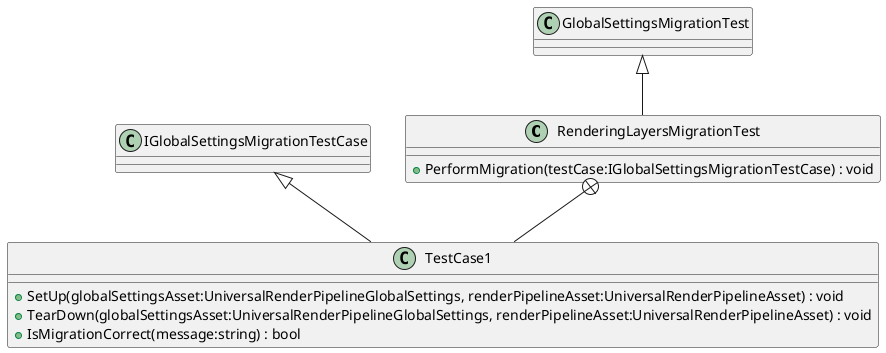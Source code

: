 @startuml
class RenderingLayersMigrationTest {
    + PerformMigration(testCase:IGlobalSettingsMigrationTestCase) : void
}
class TestCase1 {
    + SetUp(globalSettingsAsset:UniversalRenderPipelineGlobalSettings, renderPipelineAsset:UniversalRenderPipelineAsset) : void
    + TearDown(globalSettingsAsset:UniversalRenderPipelineGlobalSettings, renderPipelineAsset:UniversalRenderPipelineAsset) : void
    + IsMigrationCorrect(message:string) : bool
}
GlobalSettingsMigrationTest <|-- RenderingLayersMigrationTest
RenderingLayersMigrationTest +-- TestCase1
IGlobalSettingsMigrationTestCase <|-- TestCase1
@enduml
